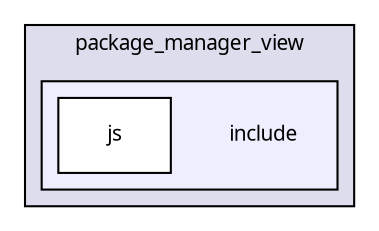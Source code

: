 digraph "packages/core/packages/package_manager/packages/package_manager_view/include/" {
  compound=true
  node [ fontsize="10", fontname="FreeSans.ttf"];
  edge [ labelfontsize="10", labelfontname="FreeSans.ttf"];
  subgraph clusterdir_e004cbc6b08a86e618431662c85a9527 {
    graph [ bgcolor="#ddddee", pencolor="black", label="package_manager_view" fontname="FreeSans.ttf", fontsize="10", URL="dir_e004cbc6b08a86e618431662c85a9527.html"]
  subgraph clusterdir_9a5f22877923bae39197a87179e27aa9 {
    graph [ bgcolor="#eeeeff", pencolor="black", label="" URL="dir_9a5f22877923bae39197a87179e27aa9.html"];
    dir_9a5f22877923bae39197a87179e27aa9 [shape=plaintext label="include"];
    dir_a1722094217d42701647e324a25c5666 [shape=box label="js" color="black" fillcolor="white" style="filled" URL="dir_a1722094217d42701647e324a25c5666.html"];
  }
  }
}
